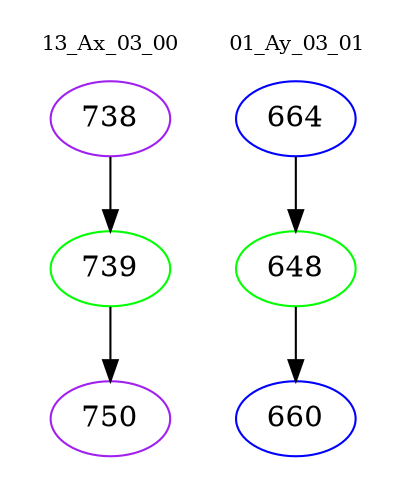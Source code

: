 digraph{
subgraph cluster_0 {
color = white
label = "13_Ax_03_00";
fontsize=10;
T0_738 [label="738", color="purple"]
T0_738 -> T0_739 [color="black"]
T0_739 [label="739", color="green"]
T0_739 -> T0_750 [color="black"]
T0_750 [label="750", color="purple"]
}
subgraph cluster_1 {
color = white
label = "01_Ay_03_01";
fontsize=10;
T1_664 [label="664", color="blue"]
T1_664 -> T1_648 [color="black"]
T1_648 [label="648", color="green"]
T1_648 -> T1_660 [color="black"]
T1_660 [label="660", color="blue"]
}
}
